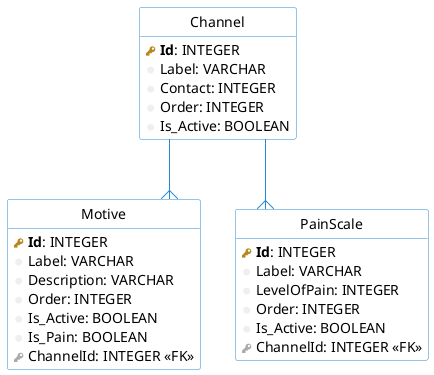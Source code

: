 @startuml
hide empty methods
hide circle
skinparam roundcorner 5
skinparam linetype ortho
skinparam shadowing false
skinparam handwritten false
skinparam class {
    BackgroundColor white
    ArrowColor #2688d4
    BorderColor #2688d4
    BorderColor<<contrib.auth>> green
}

!define primary_key(x) <b><color:#b8861b><&key></color> x</b>
!define foreign_key(x) <color:#aaaaaa><&key></color> x
!define primary_foreign_key(x) <b><color:#b8861b><&key></color><color:#aaaaaa><&key></color> x</b>
!define column(x) <color:#efefef><&media-record></color> x
!define table(x) entity x << (T, white) >>
!define tableAuth(x) entity x <<Outsystems>>

table( Motive ) {
  primary_key( Id ): INTEGER
  column( Label ): VARCHAR
  column( Description ): VARCHAR
  column( Order ): INTEGER
  column( Is_Active ): BOOLEAN
  column( Is_Pain ): BOOLEAN
  foreign_key( ChannelId ): INTEGER <<FK>>
}

table( Channel ) {
  primary_key( Id ): INTEGER
  column( Label ): VARCHAR
  column( Contact ): INTEGER
  column( Order ): INTEGER
  column( Is_Active ): BOOLEAN
}

table( PainScale ) {
  primary_key( Id ): INTEGER
  column( Label ): VARCHAR
  column( LevelOfPain ): INTEGER
  column( Order ): INTEGER
  column( Is_Active ): BOOLEAN
  foreign_key( ChannelId ): INTEGER <<FK>>
}

Channel --{ PainScale
Channel --{ Motive
@enduml